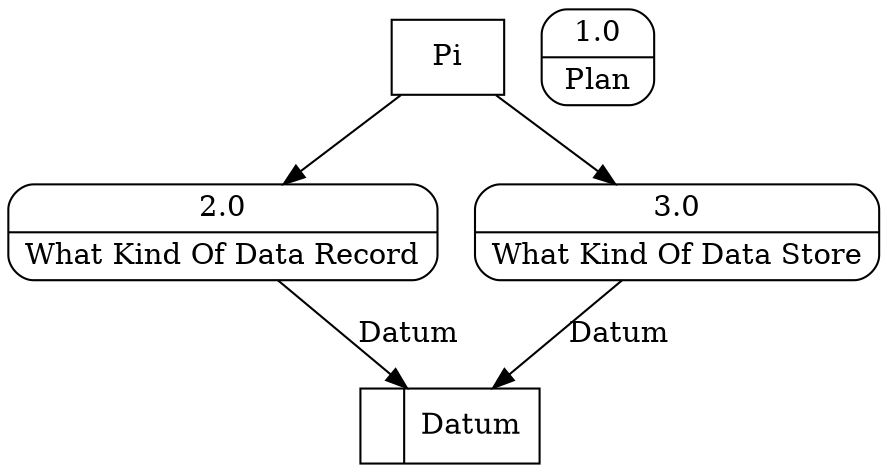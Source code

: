 digraph dfd2{ 
node[shape=record]
200 [label="<f0>  |<f1> Datum " ];
201 [label="Pi" shape=box];
202 [label="{<f0> 1.0|<f1> Plan }" shape=Mrecord];
203 [label="{<f0> 2.0|<f1> What Kind Of Data Record }" shape=Mrecord];
204 [label="{<f0> 3.0|<f1> What Kind Of Data Store }" shape=Mrecord];
201 -> 203
201 -> 204
203 -> 200 [label="Datum"]
204 -> 200 [label="Datum"]
}